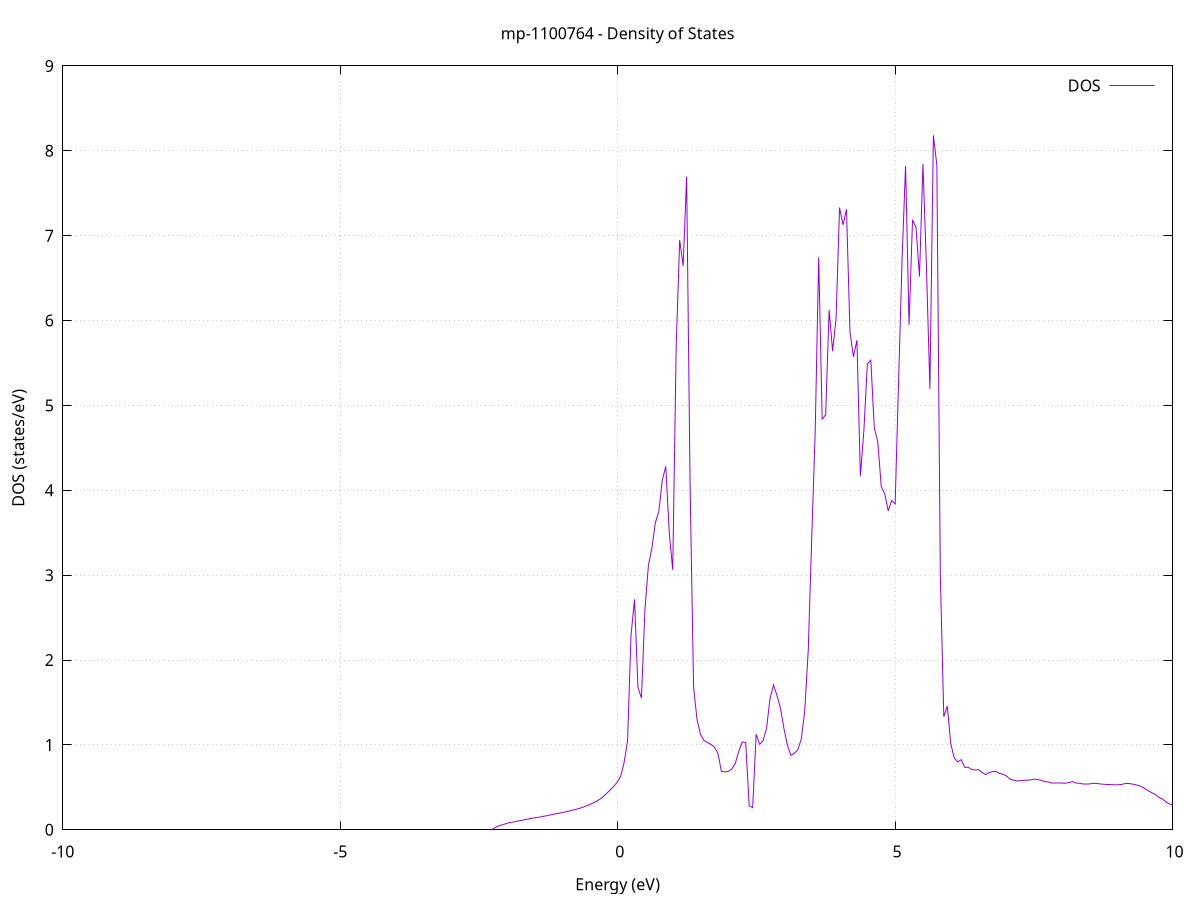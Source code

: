 set title 'mp-1100764 - Density of States'
set xlabel 'Energy (eV)'
set ylabel 'DOS (states/eV)'
set grid
set xrange [-10:10]
set yrange [0:9.001]
set xzeroaxis lt -1
set terminal png size 800,600
set output 'mp-1100764_dos_gnuplot.png'
plot '-' using 1:2 with lines title 'DOS'
-63.084300 0.000000
-63.021600 0.000000
-62.959000 0.000000
-62.896400 0.000000
-62.833700 0.000000
-62.771100 0.000000
-62.708400 0.000000
-62.645800 0.000000
-62.583200 0.000000
-62.520500 0.000000
-62.457900 0.000000
-62.395300 0.000000
-62.332600 0.000000
-62.270000 0.000000
-62.207400 0.000000
-62.144700 0.000000
-62.082100 0.000000
-62.019400 0.000000
-61.956800 0.000000
-61.894200 0.000000
-61.831500 0.000000
-61.768900 0.000000
-61.706300 0.000000
-61.643600 0.000000
-61.581000 0.000000
-61.518400 0.000000
-61.455700 0.000000
-61.393100 0.000000
-61.330400 0.000000
-61.267800 0.000000
-61.205200 0.000000
-61.142500 0.000000
-61.079900 0.000000
-61.017300 0.000000
-60.954600 0.000000
-60.892000 0.000000
-60.829400 0.000000
-60.766700 0.000000
-60.704100 0.000000
-60.641400 0.000000
-60.578800 0.000000
-60.516200 0.000000
-60.453500 0.000000
-60.390900 0.000000
-60.328300 0.000000
-60.265600 0.000000
-60.203000 0.000000
-60.140400 0.000000
-60.077700 0.000000
-60.015100 0.000000
-59.952400 0.000000
-59.889800 0.000000
-59.827200 0.000000
-59.764500 0.000000
-59.701900 0.000000
-59.639300 0.000000
-59.576600 0.000000
-59.514000 0.000000
-59.451400 0.000000
-59.388700 0.000000
-59.326100 0.000000
-59.263400 0.000000
-59.200800 0.000000
-59.138200 0.000000
-59.075500 0.000000
-59.012900 0.000000
-58.950300 0.000000
-58.887600 0.000000
-58.825000 0.000000
-58.762400 0.000000
-58.699700 0.000000
-58.637100 0.000000
-58.574400 0.000000
-58.511800 0.000000
-58.449200 0.000000
-58.386500 0.000000
-58.323900 0.000000
-58.261300 0.000000
-58.198600 0.000000
-58.136000 0.000000
-58.073400 0.000000
-58.010700 0.000000
-57.948100 0.000000
-57.885400 0.000000
-57.822800 0.000000
-57.760200 0.000000
-57.697500 0.000000
-57.634900 0.000000
-57.572300 0.000000
-57.509600 0.000000
-57.447000 0.000000
-57.384400 67.371800
-57.321700 0.000000
-57.259100 0.000000
-57.196400 62.705100
-57.133800 0.000000
-57.071200 0.000000
-57.008500 0.000000
-56.945900 0.000000
-56.883300 0.000000
-56.820600 0.000000
-56.758000 0.000000
-56.695400 0.000000
-56.632700 0.000000
-56.570100 0.000000
-56.507400 0.000000
-56.444800 0.000000
-56.382200 0.000000
-56.319500 0.000000
-56.256900 0.000000
-56.194300 0.000000
-56.131600 0.000000
-56.069000 0.000000
-56.006300 0.000000
-55.943700 0.000000
-55.881100 0.000000
-55.818400 0.000000
-55.755800 0.000000
-55.693200 0.000000
-55.630500 0.000000
-55.567900 0.000000
-55.505300 0.000000
-55.442600 0.000000
-55.380000 0.000000
-55.317300 0.000000
-55.254700 0.000000
-55.192100 0.000000
-55.129400 0.000000
-55.066800 0.000000
-55.004200 0.000000
-54.941500 0.000000
-54.878900 0.000000
-54.816300 0.000000
-54.753600 0.000000
-54.691000 0.000000
-54.628300 0.000000
-54.565700 0.000000
-54.503100 0.000000
-54.440400 0.000000
-54.377800 0.000000
-54.315200 0.000000
-54.252500 0.000000
-54.189900 0.000000
-54.127300 0.000000
-54.064600 0.000000
-54.002000 0.000000
-53.939300 0.000000
-53.876700 0.000000
-53.814100 0.000000
-53.751400 0.000000
-53.688800 0.000000
-53.626200 0.000000
-53.563500 0.000000
-53.500900 0.000000
-53.438300 0.000000
-53.375600 0.000000
-53.313000 0.000000
-53.250300 0.000000
-53.187700 0.000000
-53.125100 0.000000
-53.062400 0.000000
-52.999800 0.000000
-52.937200 0.000000
-52.874500 0.000000
-52.811900 0.000000
-52.749300 0.000000
-52.686600 0.000000
-52.624000 0.000000
-52.561300 0.000000
-52.498700 0.000000
-52.436100 0.000000
-52.373400 0.000000
-52.310800 0.000000
-52.248200 0.000000
-52.185500 0.000000
-52.122900 0.000000
-52.060300 0.000000
-51.997600 0.000000
-51.935000 0.000000
-51.872300 0.000000
-51.809700 0.000000
-51.747100 0.000000
-51.684400 0.000000
-51.621800 0.000000
-51.559200 0.000000
-51.496500 0.000000
-51.433900 0.000000
-51.371300 0.000000
-51.308600 0.000000
-51.246000 0.000000
-51.183300 0.000000
-51.120700 0.000000
-51.058100 0.000000
-50.995400 0.000000
-50.932800 0.000000
-50.870200 0.000000
-50.807500 0.000000
-50.744900 0.000000
-50.682300 0.000000
-50.619600 0.000000
-50.557000 0.000000
-50.494300 0.000000
-50.431700 0.000000
-50.369100 0.000000
-50.306400 0.000000
-50.243800 0.000000
-50.181200 0.000000
-50.118500 0.000000
-50.055900 0.000000
-49.993300 0.000000
-49.930600 0.000000
-49.868000 0.000000
-49.805300 0.000000
-49.742700 0.000000
-49.680100 0.000000
-49.617400 0.000000
-49.554800 0.000000
-49.492200 0.000000
-49.429500 0.000000
-49.366900 0.000000
-49.304300 0.000000
-49.241600 0.000000
-49.179000 0.000000
-49.116300 0.000000
-49.053700 0.000000
-48.991100 0.000000
-48.928400 0.000000
-48.865800 0.000000
-48.803200 0.000000
-48.740500 0.000000
-48.677900 0.000000
-48.615300 0.000000
-48.552600 0.000000
-48.490000 0.000000
-48.427300 0.000000
-48.364700 0.000000
-48.302100 0.000000
-48.239400 0.000000
-48.176800 0.000000
-48.114200 0.000000
-48.051500 0.000000
-47.988900 0.000000
-47.926300 0.000000
-47.863600 0.000000
-47.801000 0.000000
-47.738300 0.000000
-47.675700 0.000000
-47.613100 0.000000
-47.550400 0.000000
-47.487800 0.000000
-47.425200 0.000000
-47.362500 0.000000
-47.299900 0.000000
-47.237300 0.000000
-47.174600 0.000000
-47.112000 0.000000
-47.049300 0.000000
-46.986700 0.000000
-46.924100 0.000000
-46.861400 0.000000
-46.798800 0.000000
-46.736200 0.000000
-46.673500 0.000000
-46.610900 0.000000
-46.548300 0.000000
-46.485600 0.000000
-46.423000 0.000000
-46.360300 0.000000
-46.297700 0.000000
-46.235100 0.000000
-46.172400 0.000000
-46.109800 0.000000
-46.047200 0.000000
-45.984500 0.000000
-45.921900 0.000000
-45.859300 0.000000
-45.796600 0.000000
-45.734000 0.000000
-45.671300 0.000000
-45.608700 0.000000
-45.546100 0.000000
-45.483400 0.000000
-45.420800 0.000000
-45.358200 0.000000
-45.295500 0.000000
-45.232900 0.000000
-45.170300 0.000000
-45.107600 0.000000
-45.045000 0.000000
-44.982300 0.000000
-44.919700 0.000000
-44.857100 0.000000
-44.794400 0.000000
-44.731800 0.000000
-44.669200 0.000000
-44.606500 0.000000
-44.543900 0.000000
-44.481300 0.000000
-44.418600 0.000000
-44.356000 0.000000
-44.293300 0.000000
-44.230700 0.000000
-44.168100 0.000000
-44.105400 0.000000
-44.042800 0.000000
-43.980200 0.000000
-43.917500 0.000000
-43.854900 0.000000
-43.792300 0.000000
-43.729600 0.000000
-43.667000 0.000000
-43.604300 0.000000
-43.541700 0.000000
-43.479100 0.000000
-43.416400 0.000000
-43.353800 0.000000
-43.291200 0.000000
-43.228500 0.000000
-43.165900 0.000000
-43.103300 0.000000
-43.040600 0.000000
-42.978000 0.000000
-42.915300 0.000000
-42.852700 0.000000
-42.790100 0.000000
-42.727400 0.000000
-42.664800 0.000000
-42.602200 0.000000
-42.539500 0.000000
-42.476900 0.000000
-42.414300 0.000000
-42.351600 0.000000
-42.289000 0.000000
-42.226300 0.000000
-42.163700 0.000000
-42.101100 0.000000
-42.038400 0.000000
-41.975800 0.000000
-41.913200 0.000000
-41.850500 0.000000
-41.787900 0.000000
-41.725300 0.000000
-41.662600 0.000000
-41.600000 0.000000
-41.537300 0.000000
-41.474700 0.000000
-41.412100 0.000000
-41.349400 0.000000
-41.286800 0.000000
-41.224200 0.000000
-41.161500 0.000000
-41.098900 0.000000
-41.036300 0.000000
-40.973600 0.000000
-40.911000 0.000000
-40.848300 0.000000
-40.785700 0.000000
-40.723100 0.000000
-40.660400 0.000000
-40.597800 0.000000
-40.535200 0.000000
-40.472500 0.000000
-40.409900 0.000000
-40.347300 0.000000
-40.284600 0.000000
-40.222000 0.000000
-40.159300 0.000000
-40.096700 0.000000
-40.034100 0.000000
-39.971400 0.000000
-39.908800 0.000000
-39.846200 0.000000
-39.783500 0.000000
-39.720900 0.000000
-39.658300 0.000000
-39.595600 0.000000
-39.533000 0.000000
-39.470300 0.000000
-39.407700 0.000000
-39.345100 0.000000
-39.282400 0.000000
-39.219800 0.000000
-39.157200 0.000000
-39.094500 0.000000
-39.031900 0.000000
-38.969300 0.000000
-38.906600 0.000000
-38.844000 0.000000
-38.781300 0.000000
-38.718700 0.000000
-38.656100 0.000000
-38.593400 0.000000
-38.530800 0.000000
-38.468200 0.000000
-38.405500 0.000000
-38.342900 0.000000
-38.280300 0.000000
-38.217600 0.000000
-38.155000 0.000000
-38.092300 0.000000
-38.029700 0.000000
-37.967100 0.000000
-37.904400 0.000000
-37.841800 0.000000
-37.779200 0.000000
-37.716500 0.000000
-37.653900 0.000000
-37.591300 0.000000
-37.528600 0.000000
-37.466000 0.000000
-37.403300 0.000000
-37.340700 0.000000
-37.278100 0.000000
-37.215400 0.000000
-37.152800 0.000000
-37.090200 0.000000
-37.027500 0.000000
-36.964900 0.000000
-36.902300 0.000000
-36.839600 0.000000
-36.777000 0.000000
-36.714300 0.000000
-36.651700 0.000000
-36.589100 0.000000
-36.526400 0.000000
-36.463800 0.000000
-36.401200 0.000000
-36.338500 0.000000
-36.275900 0.000000
-36.213300 0.000000
-36.150600 0.000000
-36.088000 0.000000
-36.025300 0.000000
-35.962700 0.000000
-35.900100 0.000000
-35.837400 0.000000
-35.774800 0.000000
-35.712200 0.000000
-35.649500 0.000000
-35.586900 0.000000
-35.524300 0.000000
-35.461600 0.000000
-35.399000 0.000000
-35.336300 0.000000
-35.273700 0.000000
-35.211100 0.000000
-35.148400 0.000000
-35.085800 0.000000
-35.023200 0.000000
-34.960500 0.000000
-34.897900 0.000000
-34.835300 0.000000
-34.772600 0.000000
-34.710000 0.000000
-34.647300 0.000000
-34.584700 0.000000
-34.522100 0.000000
-34.459400 0.000000
-34.396800 0.000000
-34.334200 0.000000
-34.271500 0.000000
-34.208900 0.000000
-34.146300 0.000000
-34.083600 0.000000
-34.021000 0.000000
-33.958300 0.000000
-33.895700 0.000000
-33.833100 0.000000
-33.770400 0.000000
-33.707800 0.000000
-33.645200 0.000000
-33.582500 0.000000
-33.519900 0.000000
-33.457300 0.000000
-33.394600 0.000000
-33.332000 0.000000
-33.269300 0.000000
-33.206700 0.000000
-33.144100 0.000000
-33.081400 0.000000
-33.018800 0.000000
-32.956200 0.000000
-32.893500 0.000000
-32.830900 0.000000
-32.768300 0.000000
-32.705600 0.000000
-32.643000 0.000000
-32.580300 0.000000
-32.517700 0.000000
-32.455100 0.000000
-32.392400 0.000000
-32.329800 0.000000
-32.267200 0.000000
-32.204500 0.000000
-32.141900 0.000000
-32.079300 0.000000
-32.016600 0.000000
-31.954000 0.000000
-31.891300 0.000000
-31.828700 0.000000
-31.766100 0.000000
-31.703400 0.000000
-31.640800 0.000000
-31.578200 0.000000
-31.515500 0.000000
-31.452900 0.000000
-31.390300 0.000000
-31.327600 0.000000
-31.265000 0.000000
-31.202300 0.000000
-31.139700 0.000000
-31.077100 0.000000
-31.014400 0.000000
-30.951800 0.000000
-30.889200 0.000000
-30.826500 0.000000
-30.763900 0.000000
-30.701300 0.000000
-30.638600 0.000000
-30.576000 0.000000
-30.513300 0.000000
-30.450700 0.000000
-30.388100 0.000000
-30.325400 0.000000
-30.262800 0.000000
-30.200200 0.000000
-30.137500 0.000000
-30.074900 0.000000
-30.012300 0.000000
-29.949600 0.000000
-29.887000 0.000000
-29.824300 0.000000
-29.761700 0.000000
-29.699100 0.000000
-29.636400 0.000000
-29.573800 0.000000
-29.511200 0.000000
-29.448500 0.000000
-29.385900 0.000000
-29.323300 0.000000
-29.260600 0.000000
-29.198000 0.000000
-29.135300 0.000000
-29.072700 0.000000
-29.010100 0.000000
-28.947400 0.000000
-28.884800 0.000000
-28.822200 0.000000
-28.759500 0.000000
-28.696900 0.000000
-28.634300 0.000000
-28.571600 0.000000
-28.509000 0.000000
-28.446300 0.000000
-28.383700 0.000000
-28.321100 0.000000
-28.258400 0.000000
-28.195800 0.000000
-28.133200 0.000000
-28.070500 0.000000
-28.007900 0.000000
-27.945300 0.000000
-27.882600 0.000000
-27.820000 0.000000
-27.757300 0.000000
-27.694700 0.000000
-27.632100 0.000000
-27.569400 0.000000
-27.506800 0.000000
-27.444200 0.000000
-27.381500 0.000000
-27.318900 0.000000
-27.256300 0.000000
-27.193600 0.000000
-27.131000 0.000000
-27.068300 0.000000
-27.005700 0.000000
-26.943100 0.000000
-26.880400 0.000000
-26.817800 0.000000
-26.755200 0.000000
-26.692500 0.000000
-26.629900 0.000000
-26.567300 0.000000
-26.504600 0.000000
-26.442000 0.000000
-26.379300 0.000000
-26.316700 0.000000
-26.254100 0.000000
-26.191400 0.000000
-26.128800 0.000000
-26.066200 0.000000
-26.003500 0.000000
-25.940900 0.000000
-25.878300 0.000000
-25.815600 0.000000
-25.753000 0.000000
-25.690300 0.000000
-25.627700 0.000000
-25.565100 0.000000
-25.502400 0.000000
-25.439800 0.000000
-25.377200 0.000000
-25.314500 0.000000
-25.251900 0.000000
-25.189300 0.000000
-25.126600 0.000000
-25.064000 0.000000
-25.001300 0.000000
-24.938700 0.000000
-24.876100 0.000000
-24.813400 0.000000
-24.750800 0.000000
-24.688200 0.000000
-24.625500 0.000000
-24.562900 0.000000
-24.500300 0.000000
-24.437600 0.000000
-24.375000 0.000000
-24.312300 0.000000
-24.249700 0.000000
-24.187100 0.000000
-24.124400 0.000000
-24.061800 0.000000
-23.999200 0.000000
-23.936500 0.000000
-23.873900 0.000000
-23.811200 0.000000
-23.748600 0.000000
-23.686000 0.000000
-23.623300 0.000000
-23.560700 0.000000
-23.498100 0.000000
-23.435400 0.000000
-23.372800 0.000000
-23.310200 0.000000
-23.247500 0.000000
-23.184900 0.000000
-23.122200 0.000000
-23.059600 0.000000
-22.997000 0.000000
-22.934300 0.000000
-22.871700 0.000000
-22.809100 0.000000
-22.746400 0.000000
-22.683800 0.000000
-22.621200 0.000000
-22.558500 0.000000
-22.495900 0.000000
-22.433200 0.000000
-22.370600 0.000000
-22.308000 0.000000
-22.245300 0.000000
-22.182700 0.000000
-22.120100 0.000000
-22.057400 0.000000
-21.994800 0.000000
-21.932200 0.000000
-21.869500 0.000000
-21.806900 0.000000
-21.744200 0.000000
-21.681600 0.000000
-21.619000 0.000000
-21.556300 0.000000
-21.493700 0.000000
-21.431100 0.000000
-21.368400 0.000000
-21.305800 0.000000
-21.243200 0.000000
-21.180500 0.000000
-21.117900 0.000000
-21.055200 0.000000
-20.992600 0.000000
-20.930000 0.000000
-20.867300 0.000000
-20.804700 0.000000
-20.742100 0.000000
-20.679400 0.000000
-20.616800 0.000000
-20.554200 0.000000
-20.491500 0.000000
-20.428900 0.000000
-20.366200 0.000000
-20.303600 0.000000
-20.241000 0.000000
-20.178300 0.000000
-20.115700 0.000000
-20.053100 0.000000
-19.990400 0.000000
-19.927800 0.000000
-19.865200 0.000000
-19.802500 0.000000
-19.739900 0.000000
-19.677200 0.000000
-19.614600 0.000000
-19.552000 0.000000
-19.489300 0.000000
-19.426700 0.000000
-19.364100 0.000000
-19.301400 0.000000
-19.238800 0.000000
-19.176200 0.000000
-19.113500 0.000000
-19.050900 0.000000
-18.988200 0.000000
-18.925600 0.000000
-18.863000 0.000000
-18.800300 0.000000
-18.737700 0.000000
-18.675100 0.000000
-18.612400 0.000000
-18.549800 0.000000
-18.487200 0.000000
-18.424500 0.000000
-18.361900 0.000000
-18.299200 0.000000
-18.236600 0.000000
-18.174000 0.000000
-18.111300 0.000000
-18.048700 0.000000
-17.986100 0.000000
-17.923400 0.000000
-17.860800 0.000000
-17.798200 0.000000
-17.735500 0.000000
-17.672900 0.000000
-17.610200 0.000000
-17.547600 0.000000
-17.485000 0.000000
-17.422300 0.000000
-17.359700 0.000000
-17.297100 0.000000
-17.234400 0.000000
-17.171800 0.000000
-17.109200 0.000000
-17.046500 0.000000
-16.983900 0.000000
-16.921200 0.000000
-16.858600 0.000000
-16.796000 0.000000
-16.733300 0.000000
-16.670700 0.000000
-16.608100 0.000000
-16.545400 0.000000
-16.482800 0.000000
-16.420200 0.000000
-16.357500 0.000000
-16.294900 0.000000
-16.232200 0.000000
-16.169600 0.000000
-16.107000 0.000000
-16.044300 0.000000
-15.981700 0.000000
-15.919100 0.000000
-15.856400 0.000000
-15.793800 0.000000
-15.731200 0.000000
-15.668500 0.000000
-15.605900 0.000000
-15.543200 0.000000
-15.480600 0.000000
-15.418000 0.000000
-15.355300 0.000000
-15.292700 0.000000
-15.230100 0.000000
-15.167400 0.000000
-15.104800 0.000000
-15.042200 0.000000
-14.979500 0.000000
-14.916900 0.000000
-14.854200 0.000000
-14.791600 0.000000
-14.729000 0.000000
-14.666300 0.000000
-14.603700 0.000000
-14.541100 0.000000
-14.478400 0.000000
-14.415800 0.000000
-14.353200 0.000000
-14.290500 0.000000
-14.227900 0.000000
-14.165200 0.000000
-14.102600 0.000000
-14.040000 0.000000
-13.977300 0.000000
-13.914700 0.000000
-13.852100 0.000000
-13.789400 0.000000
-13.726800 0.000000
-13.664200 0.000000
-13.601500 0.000000
-13.538900 0.000000
-13.476200 0.000000
-13.413600 0.000000
-13.351000 0.000000
-13.288300 0.000000
-13.225700 0.000000
-13.163100 0.000000
-13.100400 0.000000
-13.037800 0.000000
-12.975200 0.000000
-12.912500 0.000000
-12.849900 0.000000
-12.787200 0.000000
-12.724600 0.000000
-12.662000 0.000000
-12.599300 0.000000
-12.536700 0.000000
-12.474100 0.000000
-12.411400 0.000000
-12.348800 0.000000
-12.286200 0.000000
-12.223500 0.000000
-12.160900 0.000000
-12.098200 0.000000
-12.035600 0.000000
-11.973000 0.000000
-11.910300 0.000000
-11.847700 0.000000
-11.785100 0.000000
-11.722400 0.000000
-11.659800 0.000000
-11.597200 0.000000
-11.534500 0.000000
-11.471900 0.000000
-11.409200 0.000000
-11.346600 0.000000
-11.284000 0.000000
-11.221300 0.000000
-11.158700 0.000000
-11.096100 0.000000
-11.033400 0.000000
-10.970800 0.000000
-10.908200 0.000000
-10.845500 0.000000
-10.782900 0.000000
-10.720200 0.000000
-10.657600 0.000000
-10.595000 0.000000
-10.532300 0.000000
-10.469700 0.000000
-10.407100 0.000000
-10.344400 0.000000
-10.281800 0.000000
-10.219200 0.000000
-10.156500 0.000000
-10.093900 0.000000
-10.031200 0.000000
-9.968600 0.000000
-9.906000 0.000000
-9.843300 0.000000
-9.780700 0.000000
-9.718100 0.000000
-9.655400 0.000000
-9.592800 0.000000
-9.530200 0.000000
-9.467500 0.000000
-9.404900 0.000000
-9.342200 0.000000
-9.279600 0.000000
-9.217000 0.000000
-9.154300 0.000000
-9.091700 0.000000
-9.029100 0.000000
-8.966400 0.000000
-8.903800 0.000000
-8.841200 0.000000
-8.778500 0.000000
-8.715900 0.000000
-8.653200 0.000000
-8.590600 0.000000
-8.528000 0.000000
-8.465300 0.000000
-8.402700 0.000000
-8.340100 0.000000
-8.277400 0.000000
-8.214800 0.000000
-8.152200 0.000000
-8.089500 0.000000
-8.026900 0.000000
-7.964200 0.000000
-7.901600 0.000000
-7.839000 0.000000
-7.776300 0.000000
-7.713700 0.000000
-7.651100 0.000000
-7.588400 0.000000
-7.525800 0.000000
-7.463200 0.000000
-7.400500 0.000000
-7.337900 0.000000
-7.275200 0.000000
-7.212600 0.000000
-7.150000 0.000000
-7.087300 0.000000
-7.024700 0.000000
-6.962100 0.000000
-6.899400 0.000000
-6.836800 0.000000
-6.774200 0.000000
-6.711500 0.000000
-6.648900 0.000000
-6.586200 0.000000
-6.523600 0.000000
-6.461000 0.000000
-6.398300 0.000000
-6.335700 0.000000
-6.273100 0.000000
-6.210400 0.000000
-6.147800 0.000000
-6.085200 0.000000
-6.022500 0.000000
-5.959900 0.000000
-5.897200 0.000000
-5.834600 0.000000
-5.772000 0.000000
-5.709300 0.000000
-5.646700 0.000000
-5.584100 0.000000
-5.521400 0.000000
-5.458800 0.000000
-5.396200 0.000000
-5.333500 0.000000
-5.270900 0.000000
-5.208200 0.000000
-5.145600 0.000000
-5.083000 0.000000
-5.020300 0.000000
-4.957700 0.000000
-4.895100 0.000000
-4.832400 0.000000
-4.769800 0.000000
-4.707200 0.000000
-4.644500 0.000000
-4.581900 0.000000
-4.519200 0.000000
-4.456600 0.000000
-4.394000 0.000000
-4.331300 0.000000
-4.268700 0.000000
-4.206100 0.000000
-4.143400 0.000000
-4.080800 0.000000
-4.018200 0.000000
-3.955500 0.000000
-3.892900 0.000000
-3.830200 0.000000
-3.767600 0.000000
-3.705000 0.000000
-3.642300 0.000000
-3.579700 0.000000
-3.517100 0.000000
-3.454400 0.000000
-3.391800 0.000000
-3.329200 0.000000
-3.266500 0.000000
-3.203900 0.000000
-3.141200 0.000000
-3.078600 0.000000
-3.016000 0.000000
-2.953300 0.000000
-2.890700 0.000000
-2.828100 0.000000
-2.765400 0.000000
-2.702800 0.000000
-2.640200 0.000000
-2.577500 0.000000
-2.514900 0.000000
-2.452200 0.000000
-2.389600 0.000000
-2.327000 0.000000
-2.264300 0.000700
-2.201700 0.029700
-2.139100 0.047100
-2.076400 0.059500
-2.013800 0.071800
-1.951200 0.084200
-1.888500 0.090200
-1.825900 0.099500
-1.763200 0.107000
-1.700600 0.114600
-1.638000 0.124000
-1.575300 0.132000
-1.512700 0.139000
-1.450100 0.145300
-1.387400 0.152100
-1.324800 0.159700
-1.262200 0.167800
-1.199500 0.176600
-1.136900 0.185300
-1.074200 0.192700
-1.011600 0.200600
-0.949000 0.209500
-0.886300 0.219100
-0.823700 0.229200
-0.761100 0.239700
-0.698400 0.250700
-0.635800 0.263400
-0.573200 0.279000
-0.510500 0.295600
-0.447900 0.314200
-0.385200 0.334500
-0.322600 0.359000
-0.260000 0.388600
-0.197300 0.429500
-0.134700 0.468800
-0.072100 0.510200
-0.009400 0.559200
0.053200 0.627300
0.115800 0.790100
0.178500 1.045700
0.241100 2.289400
0.303800 2.714100
0.366400 1.676500
0.429000 1.552000
0.491700 2.592600
0.554300 3.114300
0.616900 3.317900
0.679600 3.618000
0.742200 3.753100
0.804800 4.121100
0.867500 4.281300
0.930100 3.498700
0.992800 3.061900
1.055400 5.701000
1.118000 6.950200
1.180700 6.641600
1.243300 7.695800
1.305900 4.046600
1.368600 1.681300
1.431200 1.294900
1.493800 1.124100
1.556500 1.052200
1.619100 1.027200
1.681800 1.006100
1.744400 0.974400
1.807000 0.901700
1.869700 0.688500
1.932300 0.682400
1.994900 0.688000
2.057600 0.716400
2.120200 0.782100
2.182800 0.925400
2.245500 1.035200
2.308100 1.028400
2.370800 0.280600
2.433400 0.261000
2.496000 1.125800
2.558700 1.007100
2.621300 1.048800
2.683900 1.196800
2.746600 1.548300
2.809200 1.707500
2.871800 1.582000
2.934500 1.435200
2.997100 1.193200
3.059800 0.997700
3.122400 0.876100
3.185000 0.900800
3.247700 0.945000
3.310300 1.070800
3.372900 1.406900
3.435600 2.122700
3.498200 3.442700
3.560800 4.701100
3.623500 6.745900
3.686100 4.839400
3.748800 4.889600
3.811400 6.125800
3.874000 5.639800
3.936700 6.027600
3.999300 7.331400
4.061900 7.126500
4.124600 7.310900
4.187200 5.870100
4.249800 5.574200
4.312500 5.768300
4.375100 4.166600
4.437800 4.701600
4.500400 5.489800
4.563000 5.533300
4.625700 4.733400
4.688300 4.571400
4.750900 4.044200
4.813600 3.958300
4.876200 3.757000
4.938800 3.880400
5.001500 3.838600
5.064100 5.304600
5.126800 6.733400
5.189400 7.822800
5.252000 5.950200
5.314700 7.185700
5.377300 7.099900
5.439900 6.518700
5.502600 7.845500
5.565200 6.638000
5.627800 5.197200
5.690500 8.182300
5.753100 7.829700
5.815800 2.991000
5.878400 1.331800
5.941000 1.458800
6.003700 1.013100
6.066300 0.846300
6.128900 0.799500
6.191600 0.826700
6.254200 0.735900
6.316800 0.736500
6.379500 0.711300
6.442100 0.704800
6.504800 0.708100
6.567400 0.676100
6.630000 0.651800
6.692700 0.672500
6.755300 0.684200
6.817900 0.689300
6.880600 0.663300
6.943200 0.655800
7.005800 0.634800
7.068500 0.597800
7.131100 0.585800
7.193800 0.576400
7.256400 0.577200
7.319000 0.582200
7.381700 0.583500
7.444300 0.589000
7.506900 0.597800
7.569600 0.591000
7.632200 0.582800
7.694800 0.568700
7.757500 0.563100
7.820100 0.550800
7.882800 0.551100
7.945400 0.552400
8.008000 0.550100
8.070700 0.548800
8.133300 0.555800
8.195900 0.568100
8.258600 0.550700
8.321200 0.547600
8.383800 0.540000
8.446500 0.538900
8.509100 0.540700
8.571800 0.547400
8.634400 0.545400
8.697000 0.540100
8.759700 0.536600
8.822300 0.534000
8.884900 0.532300
8.947600 0.529400
9.010200 0.530200
9.072900 0.533500
9.135500 0.543000
9.198100 0.546200
9.260800 0.540500
9.323400 0.532700
9.386000 0.521800
9.448700 0.505000
9.511300 0.481800
9.573900 0.455900
9.636600 0.433200
9.699200 0.411600
9.761900 0.378800
9.824500 0.360500
9.887100 0.325200
9.949800 0.303200
10.012400 0.292900
10.075000 0.290400
10.137700 0.296000
10.200300 0.306300
10.262900 0.317700
10.325600 0.337800
10.388200 0.357800
10.450900 0.374400
10.513500 0.410600
10.576100 0.418100
10.638800 0.411700
10.701400 0.397000
10.764000 0.381300
10.826700 0.365700
10.889300 0.349200
10.951900 0.326900
11.014600 0.312000
11.077200 0.298000
11.139900 0.286700
11.202500 0.277700
11.265100 0.268900
11.327800 0.260700
11.390400 0.253300
11.453000 0.282100
11.515700 0.344300
11.578300 0.459600
11.640900 0.532400
11.703600 0.551700
11.766200 0.661300
11.828900 0.713300
11.891500 0.608200
11.954100 0.533800
12.016800 0.507000
12.079400 0.513600
12.142000 0.520100
12.204700 0.567000
12.267300 0.571300
12.329900 0.586300
12.392600 0.603500
12.455200 0.599900
12.517900 0.602400
12.580500 0.601200
12.643100 0.608200
12.705800 0.608900
12.768400 0.620400
12.831000 0.623900
12.893700 0.612500
12.956300 0.597500
13.018900 0.581100
13.081600 0.571200
13.144200 0.564000
13.206900 0.554000
13.269500 0.553800
13.332100 0.549500
13.394800 0.541900
13.457400 0.536900
13.520000 0.532700
13.582700 0.529800
13.645300 0.526500
13.707900 0.527200
13.770600 0.526600
13.833200 0.519800
13.895900 0.512400
13.958500 0.504800
14.021100 0.502700
14.083800 0.497800
14.146400 0.491800
14.209000 0.482300
14.271700 0.481200
14.334300 0.467300
14.396900 0.459000
14.459600 0.456000
14.522200 0.456300
14.584900 0.458500
14.647500 0.463200
14.710100 0.467500
14.772800 0.472700
14.835400 0.518900
14.898000 0.563400
14.960700 0.673400
15.023300 0.702500
15.085900 0.694000
15.148600 0.713100
15.211200 0.703300
15.273900 0.710300
15.336500 0.757500
15.399100 0.801400
15.461800 0.849000
15.524400 0.862900
15.587000 0.794700
15.649700 0.802500
15.712300 0.741100
15.774900 0.720500
15.837600 0.732400
15.900200 0.707700
15.962900 0.688500
16.025500 0.702500
16.088100 0.689900
16.150800 0.690600
16.213400 0.706000
16.276000 0.734500
16.338700 0.755100
16.401300 0.759100
16.463900 0.749600
16.526600 0.743900
16.589200 0.742000
16.651900 0.742200
16.714500 0.759800
16.777100 0.772300
16.839800 0.773700
16.902400 0.768600
16.965000 0.775100
17.027700 0.790400
17.090300 0.802900
17.152900 0.828600
17.215600 0.830300
17.278200 0.789700
17.340900 0.760500
17.403500 0.757600
17.466100 0.748500
17.528800 0.748500
17.591400 0.778100
17.654000 0.806600
17.716700 0.807300
17.779300 0.796500
17.841900 0.779700
17.904600 0.773400
17.967200 0.775000
18.029900 0.775800
18.092500 0.769600
18.155100 0.779700
18.217800 0.800300
18.280400 0.807600
18.343000 0.792800
18.405700 0.764400
18.468300 0.757900
18.530900 0.781000
18.593600 0.799900
18.656200 0.837400
18.718900 0.840700
18.781500 0.836400
18.844100 0.844900
18.906800 0.854700
18.969400 0.869800
19.032000 0.864900
19.094700 0.859700
19.157300 0.856400
19.219900 0.874700
19.282600 0.882100
19.345200 0.894700
19.407900 0.900900
19.470500 0.899500
19.533100 0.933700
19.595800 0.953000
19.658400 0.958300
19.721000 0.950300
19.783700 0.927200
19.846300 0.891600
19.908900 0.896500
19.971600 0.940500
20.034200 1.005300
20.096900 1.012300
20.159500 1.002500
20.222100 1.113100
20.284800 0.973200
20.347400 0.954600
20.410000 0.933400
20.472700 0.930600
20.535300 0.923900
20.597900 0.948900
20.660600 0.903400
20.723200 0.860100
20.785900 0.844100
20.848500 0.883800
20.911100 0.861900
20.973800 0.837000
21.036400 0.826400
21.099000 0.737200
21.161700 0.730800
21.224300 0.784600
21.286900 0.775200
21.349600 0.757000
21.412200 0.784700
21.474900 0.814000
21.537500 0.823900
21.600100 0.819500
21.662800 0.808500
21.725400 0.807800
21.788000 0.811000
21.850700 0.820500
21.913300 0.843700
21.975900 0.851900
22.038600 0.866400
22.101200 0.866100
22.163900 0.861600
22.226500 0.863100
22.289100 0.849500
22.351800 0.849400
22.414400 0.861700
22.477000 0.868400
22.539700 0.857000
22.602300 0.826800
22.664900 0.802600
22.727600 0.772700
22.790200 0.765200
22.852900 0.754500
22.915500 0.744900
22.978100 0.738600
23.040800 0.734300
23.103400 0.734100
23.166000 0.738300
23.228700 0.744600
23.291300 0.751900
23.353900 0.759700
23.416600 0.765900
23.479200 0.772000
23.541900 0.774700
23.604500 0.828000
23.667100 0.837600
23.729800 0.781100
23.792400 0.766600
23.855000 0.759600
23.917700 0.748200
23.980300 0.733300
24.042900 0.706000
24.105600 0.682200
24.168200 0.666300
24.230900 0.658000
24.293500 0.649800
24.356100 0.643800
24.418800 0.637500
24.481400 0.627000
24.544000 0.629200
24.606700 0.633900
24.669300 0.653200
24.731900 0.658200
24.794600 0.658100
24.857200 0.661300
24.919900 0.673900
24.982500 0.681400
25.045100 0.689600
25.107800 0.715900
25.170400 0.703000
25.233000 0.699000
25.295700 0.720600
25.358300 0.712600
25.420900 0.699300
25.483600 0.716600
25.546200 0.744000
25.608900 0.743600
25.671500 0.772900
25.734100 0.815200
25.796800 0.858000
25.859400 0.875100
25.922000 0.870600
25.984700 0.875700
26.047300 0.860600
26.109900 0.856900
26.172600 0.915400
26.235200 0.959600
26.297900 0.943300
26.360500 1.004500
26.423100 1.062700
26.485800 0.998600
26.548400 0.990900
26.611000 1.015900
26.673700 1.040100
26.736300 1.039500
26.798900 1.083800
26.861600 1.114100
26.924200 1.147600
26.986900 1.180700
27.049500 1.190200
27.112100 1.175400
27.174800 1.143500
27.237400 1.113900
27.300000 1.127000
27.362700 1.125800
27.425300 1.204000
27.487900 1.234400
27.550600 1.280100
27.613200 1.216800
27.675900 1.260900
27.738500 1.259600
27.801100 1.213800
27.863800 1.265500
27.926400 1.308100
27.989000 1.265200
28.051700 1.208800
28.114300 1.132100
28.176900 1.145300
28.239600 1.098900
28.302200 1.099400
28.364900 1.111600
28.427500 1.102500
28.490100 1.123000
28.552800 1.129800
28.615400 1.135000
28.678000 1.156000
28.740700 1.142200
28.803300 1.079000
28.865900 1.078100
28.928600 1.118700
28.991200 1.192400
29.053900 1.213300
29.116500 1.206600
29.179100 1.164800
29.241800 1.114600
29.304400 1.119900
29.367000 1.129200
29.429700 1.122200
29.492300 1.117400
29.554900 1.110300
29.617600 1.064900
29.680200 1.026200
29.742900 0.989200
29.805500 0.943400
29.868100 0.929100
29.930800 0.878700
29.993400 0.846100
30.056000 0.829100
30.118700 0.836000
30.181300 0.841400
30.243900 0.851200
30.306600 0.864000
30.369200 0.879700
30.431900 0.882400
30.494500 0.879300
30.557100 0.880200
30.619800 0.881200
30.682400 0.885100
30.745000 0.906800
30.807700 0.924500
30.870300 0.917400
30.932900 0.876400
30.995600 0.838600
31.058200 0.826500
31.120900 0.812300
31.183500 0.828200
31.246100 0.768200
31.308800 0.769200
31.371400 0.742900
31.434000 0.731800
31.496700 0.673900
31.559300 0.616300
31.621900 0.575100
31.684600 0.552700
31.747200 0.554400
31.809900 0.563600
31.872500 0.568100
31.935100 0.576000
31.997800 0.575000
32.060400 0.572300
32.123000 0.570600
32.185700 0.584800
32.248300 0.636700
32.310900 0.618600
32.373600 0.684200
32.436200 0.742000
32.498900 0.756700
32.561500 0.784300
32.624100 0.819500
32.686800 0.776300
32.749400 0.759800
32.812000 0.799200
32.874700 0.831700
32.937300 0.868500
32.999900 0.928900
33.062600 0.997600
33.125200 1.018300
33.187900 1.059800
33.250500 1.109700
33.313100 1.136800
33.375800 1.136200
33.438400 1.087100
33.501000 1.030800
33.563700 1.066500
33.626300 1.142800
33.688900 1.208800
33.751600 1.303000
33.814200 1.342000
33.876900 1.333900
33.939500 1.309300
34.002100 1.261800
34.064800 1.248900
34.127400 1.233000
34.190000 1.206800
34.252700 1.249200
34.315300 1.252700
34.377900 1.249700
34.440600 1.172100
34.503200 1.126200
34.565900 1.096500
34.628500 1.073300
34.691100 1.072100
34.753800 1.091700
34.816400 1.084400
34.879000 1.064900
34.941700 1.029900
35.004300 0.983300
35.066900 0.956200
35.129600 0.932900
35.192200 0.924300
35.254900 0.925400
35.317500 0.942800
35.380100 0.958600
35.442800 0.935800
35.505400 0.906700
35.568000 0.887500
35.630700 0.900100
35.693300 0.928800
35.755900 0.937600
35.818600 0.951100
35.881200 0.933500
35.943900 0.950500
36.006500 0.993600
36.069100 1.023300
36.131800 1.015300
36.194400 0.996800
36.257000 0.976100
36.319700 0.943200
36.382300 0.908700
36.444900 0.894800
36.507600 0.889000
36.570200 0.884100
36.632900 0.919600
36.695500 1.000200
36.758100 1.120700
36.820800 1.125500
36.883400 1.122900
36.946000 1.190500
37.008700 1.214300
37.071300 1.224300
37.133900 1.257700
37.196600 1.327900
37.259200 1.363000
37.321900 1.326800
37.384500 1.300800
37.447100 1.294100
37.509800 1.187000
37.572400 1.073800
37.635000 1.076400
37.697700 1.019700
37.760300 1.015300
37.822900 1.057900
37.885600 1.142300
37.948200 1.194700
38.010900 1.235700
38.073500 1.238100
38.136100 1.256300
38.198800 1.285500
38.261400 1.206900
38.324000 1.158600
38.386700 1.140100
38.449300 1.178200
38.511900 1.263500
38.574600 1.112400
38.637200 1.089700
38.699900 1.087500
38.762500 1.113900
38.825100 1.135300
38.887800 1.099200
38.950400 1.097700
39.013000 1.092300
39.075700 1.093900
39.138300 1.087500
39.200900 1.091300
39.263600 0.988100
39.326200 0.977400
39.388900 1.008700
39.451500 1.051400
39.514100 1.117100
39.576800 1.175700
39.639400 1.186600
39.702000 1.143600
39.764700 1.119100
39.827300 1.097700
39.889900 1.072400
39.952600 1.072100
40.015200 1.060400
40.077900 1.033000
40.140500 0.989800
40.203100 0.976500
40.265800 0.980000
40.328400 1.003300
40.391000 1.060900
40.453700 1.066700
40.516300 1.071700
40.578900 1.065000
40.641600 1.080800
40.704200 1.089200
40.766900 1.103600
40.829500 1.161100
40.892100 1.151800
40.954800 1.176400
41.017400 1.169100
41.080000 1.175700
41.142700 1.174900
41.205300 1.194200
41.267900 1.214300
41.330600 1.216900
41.393200 1.318200
41.455900 1.291600
41.518500 1.215000
41.581100 1.194200
41.643800 1.194200
41.706400 1.189400
41.769000 1.176800
41.831700 1.181300
41.894300 1.225900
41.957000 1.192000
42.019600 1.225900
42.082200 1.245200
42.144900 1.281100
42.207500 1.267500
42.270100 1.298700
42.332800 1.324000
42.395400 1.365000
42.458000 1.330600
42.520700 1.332400
42.583300 1.332700
42.646000 1.352900
42.708600 1.364900
42.771200 1.380300
42.833900 1.406400
42.896500 1.451200
42.959100 1.486600
43.021800 1.552300
43.084400 1.612500
43.147000 1.776800
43.209700 2.117200
43.272300 2.629200
43.335000 3.297400
43.397600 3.531400
43.460200 4.077800
43.522900 6.206200
43.585500 5.858200
43.648100 5.806500
43.710800 4.642600
43.773400 4.220900
43.836000 3.231300
43.898700 2.638400
43.961300 2.560900
44.024000 2.269500
44.086600 1.970000
44.149200 1.752200
44.211900 1.717500
44.274500 1.597500
44.337100 1.502700
44.399800 1.516900
44.462400 1.540200
44.525000 1.554000
44.587700 1.500800
44.650300 1.431700
44.713000 1.368200
44.775600 1.292300
44.838200 1.230800
44.900900 1.181100
44.963500 1.159700
45.026100 1.169400
45.088800 1.196900
45.151400 1.273700
45.214000 1.349900
45.276700 1.390300
45.339300 1.365600
45.402000 1.362300
45.464600 1.369200
45.527200 1.363700
45.589900 1.352300
45.652500 1.365200
45.715100 1.372300
45.777800 1.330100
45.840400 1.313000
45.903000 1.292700
45.965700 1.302800
46.028300 1.317900
46.091000 1.272000
46.153600 1.285300
46.216200 1.307300
46.278900 1.285000
46.341500 1.249100
46.404100 1.219800
46.466800 1.229800
46.529400 1.238000
46.592000 1.262500
46.654700 1.288300
46.717300 1.267000
46.780000 1.277700
46.842600 1.262000
46.905200 1.252900
46.967900 1.273200
47.030500 1.291900
47.093100 1.306600
47.155800 1.313000
47.218400 1.301500
47.281000 1.281900
47.343700 1.290100
47.406300 1.338400
47.469000 1.334300
47.531600 1.328700
47.594200 1.309700
47.656900 1.288200
47.719500 1.305800
47.782100 1.331800
47.844800 1.364300
47.907400 1.400900
47.970000 1.415100
48.032700 1.451400
48.095300 1.536700
48.158000 1.522700
48.220600 1.529400
48.283200 1.532300
48.345900 1.458400
48.408500 1.450000
48.471100 1.413200
48.533800 1.368100
48.596400 1.328100
48.659000 1.272900
48.721700 1.242500
48.784300 1.215100
48.847000 1.194300
48.909600 1.204100
48.972200 1.245800
49.034900 1.305300
49.097500 1.325100
49.160100 1.362500
49.222800 1.438500
49.285400 1.474100
49.348000 1.494100
49.410700 1.542100
49.473300 1.531900
49.536000 1.526600
49.598600 1.394200
49.661200 1.370800
49.723900 1.509600
49.786500 1.506800
49.849100 1.538900
49.911800 1.521900
49.974400 1.611200
50.037000 1.695900
50.099700 1.671300
50.162300 1.615300
50.225000 1.574000
50.287600 1.541200
50.350200 1.501000
50.412900 1.450400
50.475500 1.413300
50.538100 1.359900
50.600800 1.316700
50.663400 1.329400
50.726000 1.305700
50.788700 1.277800
50.851300 1.295400
50.914000 1.372900
50.976600 1.447800
51.039200 1.514800
51.101900 1.550700
51.164500 1.572700
51.227100 1.572700
51.289800 1.483100
51.352400 1.422000
51.415000 1.332700
51.477700 1.289700
51.540300 1.240100
51.603000 1.236000
51.665600 1.249900
51.728200 1.272800
51.790900 1.318100
51.853500 1.304000
51.916100 1.236900
51.978800 1.169100
52.041400 1.117100
52.104000 1.145900
52.166700 1.108100
52.229300 1.135700
52.292000 1.158900
52.354600 1.100100
52.417200 1.114300
52.479900 1.122200
52.542500 1.110700
52.605100 1.108900
52.667800 1.146700
52.730400 1.189300
52.793000 1.206600
52.855700 1.289500
52.918300 1.254100
52.981000 1.234600
53.043600 1.238200
53.106200 1.206300
53.168900 1.201500
53.231500 1.216200
53.294100 1.292200
53.356800 1.368600
53.419400 1.455500
53.482000 1.467700
53.544700 1.421100
53.607300 1.405700
53.670000 1.345000
53.732600 1.381000
53.795200 1.416500
53.857900 1.408100
53.920500 1.410600
53.983100 1.432400
54.045800 1.454900
54.108400 1.437100
54.171000 1.475400
54.233700 1.427500
54.296300 1.358600
54.359000 1.282400
54.421600 1.254900
54.484200 1.193600
54.546900 1.144200
54.609500 1.043500
54.672100 0.930800
54.734800 0.844300
54.797400 0.797100
54.860000 0.782600
54.922700 0.690400
54.985300 0.660700
55.048000 0.529600
55.110600 0.461100
55.173200 0.407100
55.235900 0.350400
55.298500 0.297500
55.361100 0.255200
55.423800 0.237800
55.486400 0.228300
55.549000 0.220500
55.611700 0.207800
55.674300 0.187700
55.737000 0.172100
55.799600 0.156200
55.862200 0.140500
55.924900 0.124800
55.987500 0.105500
56.050100 0.088100
56.112800 0.068100
56.175400 0.049400
56.238000 0.029100
56.300700 0.017700
56.363300 0.011800
56.426000 0.007300
56.488600 0.004100
56.551200 0.000000
56.613900 0.000000
56.676500 0.000000
56.739100 0.000000
56.801800 0.000000
56.864400 0.000000
56.927000 0.000000
56.989700 0.000000
57.052300 0.000000
57.115000 0.000000
57.177600 0.000000
57.240200 0.000000
57.302900 0.000000
57.365500 0.000000
57.428100 0.000000
57.490800 0.000000
57.553400 0.000000
57.616000 0.000000
57.678700 0.000000
57.741300 0.000000
57.804000 0.000000
57.866600 0.000000
57.929200 0.000000
57.991900 0.000000
58.054500 0.000000
58.117100 0.000000
58.179800 0.000000
58.242400 0.000000
58.305000 0.000000
58.367700 0.000000
58.430300 0.000000
58.493000 0.000000
58.555600 0.000000
58.618200 0.000000
58.680900 0.000000
58.743500 0.000000
58.806100 0.000000
58.868800 0.000000
58.931400 0.000000
58.994000 0.000000
59.056700 0.000000
59.119300 0.000000
59.182000 0.000000
59.244600 0.000000
59.307200 0.000000
59.369900 0.000000
59.432500 0.000000
59.495100 0.000000
59.557800 0.000000
59.620400 0.000000
59.683000 0.000000
59.745700 0.000000
59.808300 0.000000
59.871000 0.000000
59.933600 0.000000
59.996200 0.000000
60.058900 0.000000
60.121500 0.000000
60.184100 0.000000
60.246800 0.000000
60.309400 0.000000
60.372000 0.000000
60.434700 0.000000
60.497300 0.000000
60.560000 0.000000
60.622600 0.000000
60.685200 0.000000
60.747900 0.000000
60.810500 0.000000
60.873100 0.000000
60.935800 0.000000
60.998400 0.000000
61.061000 0.000000
61.123700 0.000000
61.186300 0.000000
61.249000 0.000000
61.311600 0.000000
61.374200 0.000000
61.436900 0.000000
61.499500 0.000000
61.562100 0.000000
61.624800 0.000000
61.687400 0.000000
61.750000 0.000000
61.812700 0.000000
61.875300 0.000000
61.938000 0.000000
62.000600 0.000000
62.063200 0.000000
62.125900 0.000000
62.188500 0.000000
e
